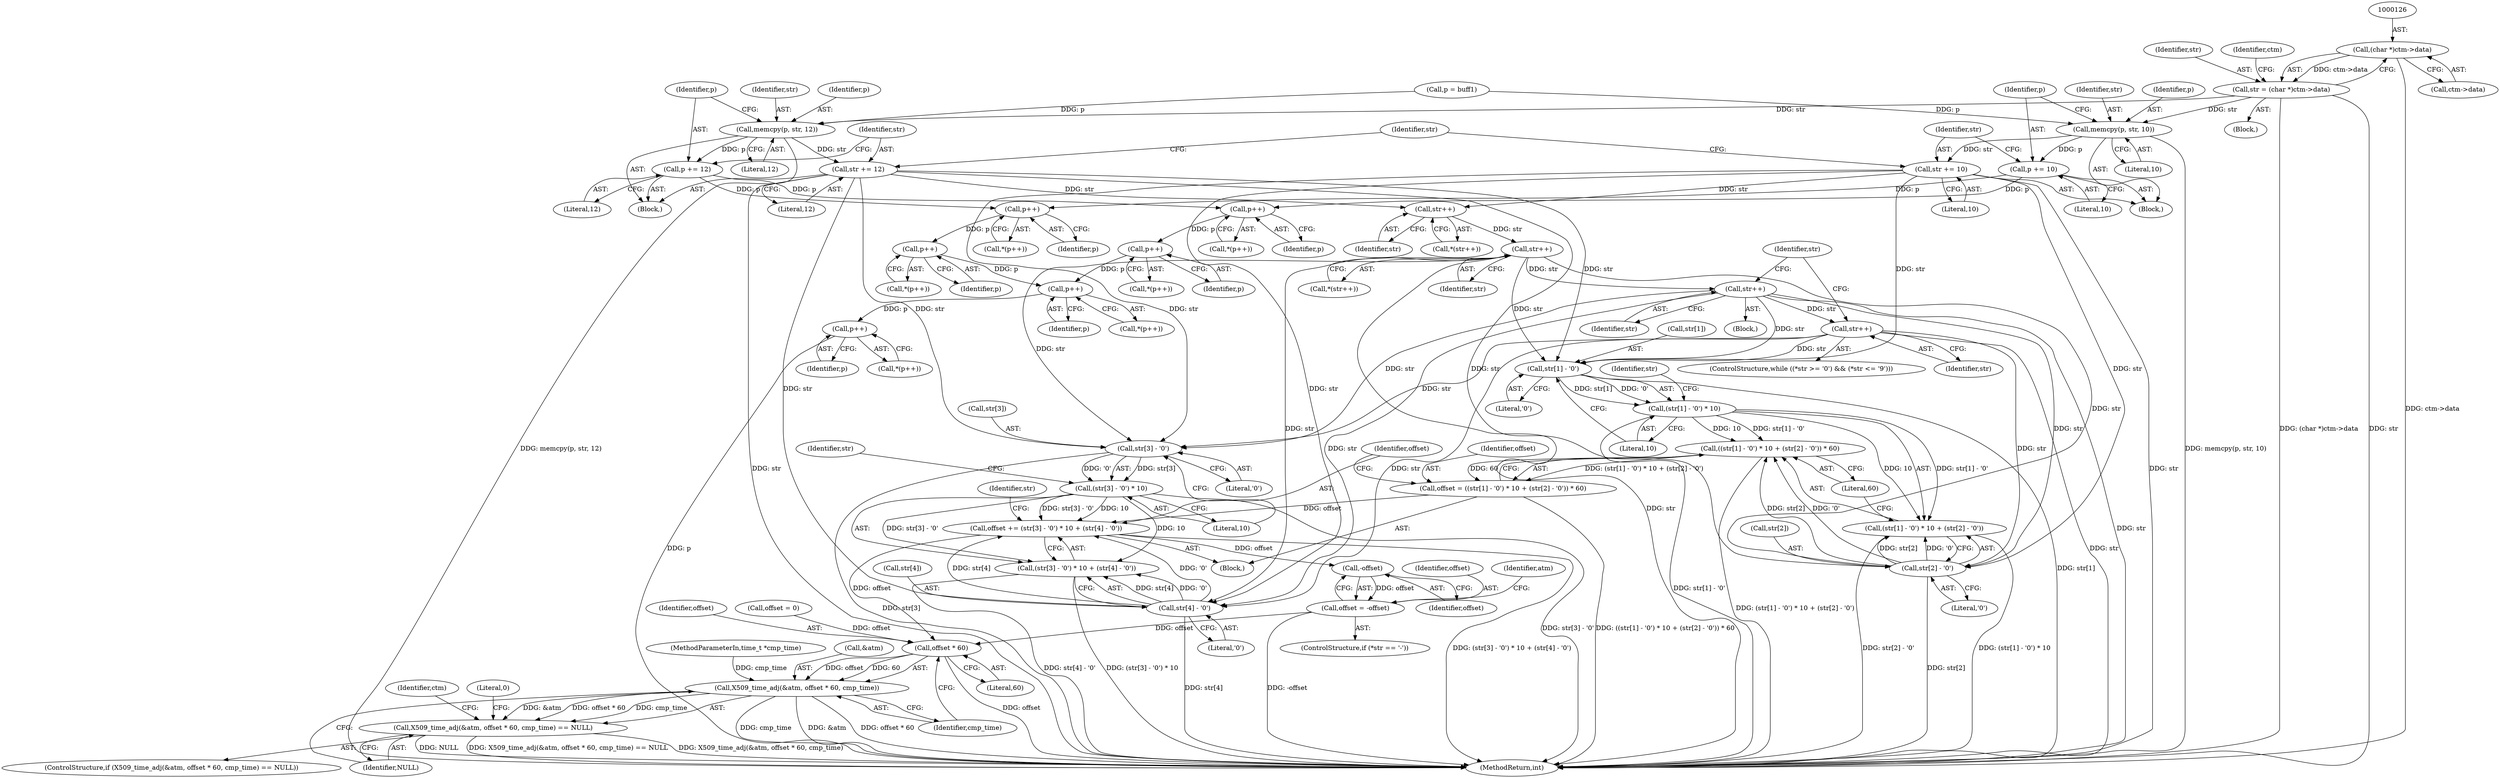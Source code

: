 digraph "0_openssl_f48b83b4fb7d6689584cf25f61ca63a4891f5b11@pointer" {
"1000125" [label="(Call,(char *)ctm->data)"];
"1000123" [label="(Call,str = (char *)ctm->data)"];
"1000147" [label="(Call,memcpy(p, str, 10))"];
"1000151" [label="(Call,p += 10)"];
"1000193" [label="(Call,p++)"];
"1000198" [label="(Call,p++)"];
"1000239" [label="(Call,p++)"];
"1000244" [label="(Call,p++)"];
"1000205" [label="(Call,p++)"];
"1000212" [label="(Call,p++)"];
"1000154" [label="(Call,str += 10)"];
"1000208" [label="(Call,str++)"];
"1000215" [label="(Call,str++)"];
"1000223" [label="(Call,str++)"];
"1000235" [label="(Call,str++)"];
"1000274" [label="(Call,str[1] - '0')"];
"1000273" [label="(Call,(str[1] - '0') * 10)"];
"1000271" [label="(Call,((str[1] - '0') * 10 + (str[2] - '0')) * 60)"];
"1000269" [label="(Call,offset = ((str[1] - '0') * 10 + (str[2] - '0')) * 60)"];
"1000286" [label="(Call,offset += (str[3] - '0') * 10 + (str[4] - '0'))"];
"1000308" [label="(Call,-offset)"];
"1000306" [label="(Call,offset = -offset)"];
"1000340" [label="(Call,offset * 60)"];
"1000337" [label="(Call,X509_time_adj(&atm, offset * 60, cmp_time))"];
"1000336" [label="(Call,X509_time_adj(&atm, offset * 60, cmp_time) == NULL)"];
"1000272" [label="(Call,(str[1] - '0') * 10 + (str[2] - '0'))"];
"1000280" [label="(Call,str[2] - '0')"];
"1000290" [label="(Call,str[3] - '0')"];
"1000289" [label="(Call,(str[3] - '0') * 10)"];
"1000288" [label="(Call,(str[3] - '0') * 10 + (str[4] - '0'))"];
"1000296" [label="(Call,str[4] - '0')"];
"1000165" [label="(Call,memcpy(p, str, 12))"];
"1000169" [label="(Call,p += 12)"];
"1000172" [label="(Call,str += 12)"];
"1000281" [label="(Call,str[2])"];
"1000244" [label="(Call,p++)"];
"1000296" [label="(Call,str[4] - '0')"];
"1000272" [label="(Call,(str[1] - '0') * 10 + (str[2] - '0'))"];
"1000282" [label="(Identifier,str)"];
"1000105" [label="(MethodParameterIn,time_t *cmp_time)"];
"1000153" [label="(Literal,10)"];
"1000235" [label="(Call,str++)"];
"1000123" [label="(Call,str = (char *)ctm->data)"];
"1000155" [label="(Identifier,str)"];
"1000300" [label="(Literal,'0')"];
"1000150" [label="(Literal,10)"];
"1000192" [label="(Call,*(p++))"];
"1000216" [label="(Identifier,str)"];
"1000239" [label="(Call,p++)"];
"1000169" [label="(Call,p += 12)"];
"1000106" [label="(Block,)"];
"1000280" [label="(Call,str[2] - '0')"];
"1000198" [label="(Call,p++)"];
"1000297" [label="(Call,str[4])"];
"1000340" [label="(Call,offset * 60)"];
"1000342" [label="(Literal,60)"];
"1000193" [label="(Call,p++)"];
"1000212" [label="(Call,p++)"];
"1000236" [label="(Identifier,str)"];
"1000166" [label="(Identifier,p)"];
"1000335" [label="(ControlStructure,if (X509_time_adj(&atm, offset * 60, cmp_time) == NULL))"];
"1000213" [label="(Identifier,p)"];
"1000194" [label="(Identifier,p)"];
"1000350" [label="(Identifier,ctm)"];
"1000344" [label="(Identifier,NULL)"];
"1000156" [label="(Literal,10)"];
"1000312" [label="(Identifier,atm)"];
"1000346" [label="(Literal,0)"];
"1000284" [label="(Literal,'0')"];
"1000147" [label="(Call,memcpy(p, str, 10))"];
"1000209" [label="(Identifier,str)"];
"1000275" [label="(Call,str[1])"];
"1000240" [label="(Identifier,p)"];
"1000222" [label="(Block,)"];
"1000229" [label="(Identifier,str)"];
"1000252" [label="(Call,offset = 0)"];
"1000274" [label="(Call,str[1] - '0')"];
"1000298" [label="(Identifier,str)"];
"1000152" [label="(Identifier,p)"];
"1000207" [label="(Call,*(str++))"];
"1000238" [label="(Call,*(p++))"];
"1000199" [label="(Identifier,p)"];
"1000341" [label="(Identifier,offset)"];
"1000158" [label="(Block,)"];
"1000214" [label="(Call,*(str++))"];
"1000204" [label="(Call,*(p++))"];
"1000285" [label="(Literal,60)"];
"1000295" [label="(Literal,10)"];
"1000269" [label="(Call,offset = ((str[1] - '0') * 10 + (str[2] - '0')) * 60)"];
"1000171" [label="(Literal,12)"];
"1000256" [label="(Block,)"];
"1000279" [label="(Literal,10)"];
"1000426" [label="(MethodReturn,int)"];
"1000337" [label="(Call,X509_time_adj(&atm, offset * 60, cmp_time))"];
"1000336" [label="(Call,X509_time_adj(&atm, offset * 60, cmp_time) == NULL)"];
"1000154" [label="(Call,str += 10)"];
"1000173" [label="(Identifier,str)"];
"1000170" [label="(Identifier,p)"];
"1000270" [label="(Identifier,offset)"];
"1000223" [label="(Call,str++)"];
"1000308" [label="(Call,-offset)"];
"1000151" [label="(Call,p += 10)"];
"1000206" [label="(Identifier,p)"];
"1000165" [label="(Call,memcpy(p, str, 12))"];
"1000309" [label="(Identifier,offset)"];
"1000197" [label="(Call,*(p++))"];
"1000211" [label="(Call,*(p++))"];
"1000149" [label="(Identifier,str)"];
"1000287" [label="(Identifier,offset)"];
"1000225" [label="(ControlStructure,while ((*str >= '0') && (*str <= '9')))"];
"1000304" [label="(Identifier,str)"];
"1000167" [label="(Identifier,str)"];
"1000127" [label="(Call,ctm->data)"];
"1000307" [label="(Identifier,offset)"];
"1000148" [label="(Identifier,p)"];
"1000286" [label="(Call,offset += (str[3] - '0') * 10 + (str[4] - '0'))"];
"1000289" [label="(Call,(str[3] - '0') * 10)"];
"1000243" [label="(Call,*(p++))"];
"1000338" [label="(Call,&atm)"];
"1000291" [label="(Call,str[3])"];
"1000124" [label="(Identifier,str)"];
"1000294" [label="(Literal,'0')"];
"1000168" [label="(Literal,12)"];
"1000115" [label="(Call,p = buff1)"];
"1000273" [label="(Call,(str[1] - '0') * 10)"];
"1000136" [label="(Block,)"];
"1000301" [label="(ControlStructure,if (*str == '-'))"];
"1000174" [label="(Literal,12)"];
"1000290" [label="(Call,str[3] - '0')"];
"1000133" [label="(Identifier,ctm)"];
"1000271" [label="(Call,((str[1] - '0') * 10 + (str[2] - '0')) * 60)"];
"1000125" [label="(Call,(char *)ctm->data)"];
"1000306" [label="(Call,offset = -offset)"];
"1000224" [label="(Identifier,str)"];
"1000288" [label="(Call,(str[3] - '0') * 10 + (str[4] - '0'))"];
"1000278" [label="(Literal,'0')"];
"1000245" [label="(Identifier,p)"];
"1000343" [label="(Identifier,cmp_time)"];
"1000208" [label="(Call,str++)"];
"1000179" [label="(Identifier,str)"];
"1000205" [label="(Call,p++)"];
"1000172" [label="(Call,str += 12)"];
"1000215" [label="(Call,str++)"];
"1000125" -> "1000123"  [label="AST: "];
"1000125" -> "1000127"  [label="CFG: "];
"1000126" -> "1000125"  [label="AST: "];
"1000127" -> "1000125"  [label="AST: "];
"1000123" -> "1000125"  [label="CFG: "];
"1000125" -> "1000426"  [label="DDG: ctm->data"];
"1000125" -> "1000123"  [label="DDG: ctm->data"];
"1000123" -> "1000106"  [label="AST: "];
"1000124" -> "1000123"  [label="AST: "];
"1000133" -> "1000123"  [label="CFG: "];
"1000123" -> "1000426"  [label="DDG: (char *)ctm->data"];
"1000123" -> "1000426"  [label="DDG: str"];
"1000123" -> "1000147"  [label="DDG: str"];
"1000123" -> "1000165"  [label="DDG: str"];
"1000147" -> "1000136"  [label="AST: "];
"1000147" -> "1000150"  [label="CFG: "];
"1000148" -> "1000147"  [label="AST: "];
"1000149" -> "1000147"  [label="AST: "];
"1000150" -> "1000147"  [label="AST: "];
"1000152" -> "1000147"  [label="CFG: "];
"1000147" -> "1000426"  [label="DDG: memcpy(p, str, 10)"];
"1000115" -> "1000147"  [label="DDG: p"];
"1000147" -> "1000151"  [label="DDG: p"];
"1000147" -> "1000154"  [label="DDG: str"];
"1000151" -> "1000136"  [label="AST: "];
"1000151" -> "1000153"  [label="CFG: "];
"1000152" -> "1000151"  [label="AST: "];
"1000153" -> "1000151"  [label="AST: "];
"1000155" -> "1000151"  [label="CFG: "];
"1000151" -> "1000193"  [label="DDG: p"];
"1000151" -> "1000205"  [label="DDG: p"];
"1000193" -> "1000192"  [label="AST: "];
"1000193" -> "1000194"  [label="CFG: "];
"1000194" -> "1000193"  [label="AST: "];
"1000192" -> "1000193"  [label="CFG: "];
"1000169" -> "1000193"  [label="DDG: p"];
"1000193" -> "1000198"  [label="DDG: p"];
"1000198" -> "1000197"  [label="AST: "];
"1000198" -> "1000199"  [label="CFG: "];
"1000199" -> "1000198"  [label="AST: "];
"1000197" -> "1000198"  [label="CFG: "];
"1000198" -> "1000239"  [label="DDG: p"];
"1000239" -> "1000238"  [label="AST: "];
"1000239" -> "1000240"  [label="CFG: "];
"1000240" -> "1000239"  [label="AST: "];
"1000238" -> "1000239"  [label="CFG: "];
"1000212" -> "1000239"  [label="DDG: p"];
"1000239" -> "1000244"  [label="DDG: p"];
"1000244" -> "1000243"  [label="AST: "];
"1000244" -> "1000245"  [label="CFG: "];
"1000245" -> "1000244"  [label="AST: "];
"1000243" -> "1000244"  [label="CFG: "];
"1000244" -> "1000426"  [label="DDG: p"];
"1000205" -> "1000204"  [label="AST: "];
"1000205" -> "1000206"  [label="CFG: "];
"1000206" -> "1000205"  [label="AST: "];
"1000204" -> "1000205"  [label="CFG: "];
"1000169" -> "1000205"  [label="DDG: p"];
"1000205" -> "1000212"  [label="DDG: p"];
"1000212" -> "1000211"  [label="AST: "];
"1000212" -> "1000213"  [label="CFG: "];
"1000213" -> "1000212"  [label="AST: "];
"1000211" -> "1000212"  [label="CFG: "];
"1000154" -> "1000136"  [label="AST: "];
"1000154" -> "1000156"  [label="CFG: "];
"1000155" -> "1000154"  [label="AST: "];
"1000156" -> "1000154"  [label="AST: "];
"1000179" -> "1000154"  [label="CFG: "];
"1000154" -> "1000426"  [label="DDG: str"];
"1000154" -> "1000208"  [label="DDG: str"];
"1000154" -> "1000274"  [label="DDG: str"];
"1000154" -> "1000280"  [label="DDG: str"];
"1000154" -> "1000290"  [label="DDG: str"];
"1000154" -> "1000296"  [label="DDG: str"];
"1000208" -> "1000207"  [label="AST: "];
"1000208" -> "1000209"  [label="CFG: "];
"1000209" -> "1000208"  [label="AST: "];
"1000207" -> "1000208"  [label="CFG: "];
"1000172" -> "1000208"  [label="DDG: str"];
"1000208" -> "1000215"  [label="DDG: str"];
"1000215" -> "1000214"  [label="AST: "];
"1000215" -> "1000216"  [label="CFG: "];
"1000216" -> "1000215"  [label="AST: "];
"1000214" -> "1000215"  [label="CFG: "];
"1000215" -> "1000426"  [label="DDG: str"];
"1000215" -> "1000223"  [label="DDG: str"];
"1000215" -> "1000274"  [label="DDG: str"];
"1000215" -> "1000280"  [label="DDG: str"];
"1000215" -> "1000290"  [label="DDG: str"];
"1000215" -> "1000296"  [label="DDG: str"];
"1000223" -> "1000222"  [label="AST: "];
"1000223" -> "1000224"  [label="CFG: "];
"1000224" -> "1000223"  [label="AST: "];
"1000229" -> "1000223"  [label="CFG: "];
"1000223" -> "1000426"  [label="DDG: str"];
"1000223" -> "1000235"  [label="DDG: str"];
"1000223" -> "1000274"  [label="DDG: str"];
"1000223" -> "1000280"  [label="DDG: str"];
"1000223" -> "1000290"  [label="DDG: str"];
"1000223" -> "1000296"  [label="DDG: str"];
"1000235" -> "1000225"  [label="AST: "];
"1000235" -> "1000236"  [label="CFG: "];
"1000236" -> "1000235"  [label="AST: "];
"1000229" -> "1000235"  [label="CFG: "];
"1000235" -> "1000426"  [label="DDG: str"];
"1000235" -> "1000274"  [label="DDG: str"];
"1000235" -> "1000280"  [label="DDG: str"];
"1000235" -> "1000290"  [label="DDG: str"];
"1000235" -> "1000296"  [label="DDG: str"];
"1000274" -> "1000273"  [label="AST: "];
"1000274" -> "1000278"  [label="CFG: "];
"1000275" -> "1000274"  [label="AST: "];
"1000278" -> "1000274"  [label="AST: "];
"1000279" -> "1000274"  [label="CFG: "];
"1000274" -> "1000426"  [label="DDG: str[1]"];
"1000274" -> "1000273"  [label="DDG: str[1]"];
"1000274" -> "1000273"  [label="DDG: '0'"];
"1000172" -> "1000274"  [label="DDG: str"];
"1000273" -> "1000272"  [label="AST: "];
"1000273" -> "1000279"  [label="CFG: "];
"1000279" -> "1000273"  [label="AST: "];
"1000282" -> "1000273"  [label="CFG: "];
"1000273" -> "1000426"  [label="DDG: str[1] - '0'"];
"1000273" -> "1000271"  [label="DDG: str[1] - '0'"];
"1000273" -> "1000271"  [label="DDG: 10"];
"1000273" -> "1000272"  [label="DDG: str[1] - '0'"];
"1000273" -> "1000272"  [label="DDG: 10"];
"1000271" -> "1000269"  [label="AST: "];
"1000271" -> "1000285"  [label="CFG: "];
"1000272" -> "1000271"  [label="AST: "];
"1000285" -> "1000271"  [label="AST: "];
"1000269" -> "1000271"  [label="CFG: "];
"1000271" -> "1000426"  [label="DDG: (str[1] - '0') * 10 + (str[2] - '0')"];
"1000271" -> "1000269"  [label="DDG: (str[1] - '0') * 10 + (str[2] - '0')"];
"1000271" -> "1000269"  [label="DDG: 60"];
"1000280" -> "1000271"  [label="DDG: str[2]"];
"1000280" -> "1000271"  [label="DDG: '0'"];
"1000269" -> "1000256"  [label="AST: "];
"1000270" -> "1000269"  [label="AST: "];
"1000287" -> "1000269"  [label="CFG: "];
"1000269" -> "1000426"  [label="DDG: ((str[1] - '0') * 10 + (str[2] - '0')) * 60"];
"1000269" -> "1000286"  [label="DDG: offset"];
"1000286" -> "1000256"  [label="AST: "];
"1000286" -> "1000288"  [label="CFG: "];
"1000287" -> "1000286"  [label="AST: "];
"1000288" -> "1000286"  [label="AST: "];
"1000304" -> "1000286"  [label="CFG: "];
"1000286" -> "1000426"  [label="DDG: (str[3] - '0') * 10 + (str[4] - '0')"];
"1000289" -> "1000286"  [label="DDG: str[3] - '0'"];
"1000289" -> "1000286"  [label="DDG: 10"];
"1000296" -> "1000286"  [label="DDG: str[4]"];
"1000296" -> "1000286"  [label="DDG: '0'"];
"1000286" -> "1000308"  [label="DDG: offset"];
"1000286" -> "1000340"  [label="DDG: offset"];
"1000308" -> "1000306"  [label="AST: "];
"1000308" -> "1000309"  [label="CFG: "];
"1000309" -> "1000308"  [label="AST: "];
"1000306" -> "1000308"  [label="CFG: "];
"1000308" -> "1000306"  [label="DDG: offset"];
"1000306" -> "1000301"  [label="AST: "];
"1000307" -> "1000306"  [label="AST: "];
"1000312" -> "1000306"  [label="CFG: "];
"1000306" -> "1000426"  [label="DDG: -offset"];
"1000306" -> "1000340"  [label="DDG: offset"];
"1000340" -> "1000337"  [label="AST: "];
"1000340" -> "1000342"  [label="CFG: "];
"1000341" -> "1000340"  [label="AST: "];
"1000342" -> "1000340"  [label="AST: "];
"1000343" -> "1000340"  [label="CFG: "];
"1000340" -> "1000426"  [label="DDG: offset"];
"1000340" -> "1000337"  [label="DDG: offset"];
"1000340" -> "1000337"  [label="DDG: 60"];
"1000252" -> "1000340"  [label="DDG: offset"];
"1000337" -> "1000336"  [label="AST: "];
"1000337" -> "1000343"  [label="CFG: "];
"1000338" -> "1000337"  [label="AST: "];
"1000343" -> "1000337"  [label="AST: "];
"1000344" -> "1000337"  [label="CFG: "];
"1000337" -> "1000426"  [label="DDG: cmp_time"];
"1000337" -> "1000426"  [label="DDG: &atm"];
"1000337" -> "1000426"  [label="DDG: offset * 60"];
"1000337" -> "1000336"  [label="DDG: &atm"];
"1000337" -> "1000336"  [label="DDG: offset * 60"];
"1000337" -> "1000336"  [label="DDG: cmp_time"];
"1000105" -> "1000337"  [label="DDG: cmp_time"];
"1000336" -> "1000335"  [label="AST: "];
"1000336" -> "1000344"  [label="CFG: "];
"1000344" -> "1000336"  [label="AST: "];
"1000346" -> "1000336"  [label="CFG: "];
"1000350" -> "1000336"  [label="CFG: "];
"1000336" -> "1000426"  [label="DDG: NULL"];
"1000336" -> "1000426"  [label="DDG: X509_time_adj(&atm, offset * 60, cmp_time) == NULL"];
"1000336" -> "1000426"  [label="DDG: X509_time_adj(&atm, offset * 60, cmp_time)"];
"1000272" -> "1000280"  [label="CFG: "];
"1000280" -> "1000272"  [label="AST: "];
"1000285" -> "1000272"  [label="CFG: "];
"1000272" -> "1000426"  [label="DDG: str[2] - '0'"];
"1000272" -> "1000426"  [label="DDG: (str[1] - '0') * 10"];
"1000280" -> "1000272"  [label="DDG: str[2]"];
"1000280" -> "1000272"  [label="DDG: '0'"];
"1000280" -> "1000284"  [label="CFG: "];
"1000281" -> "1000280"  [label="AST: "];
"1000284" -> "1000280"  [label="AST: "];
"1000280" -> "1000426"  [label="DDG: str[2]"];
"1000172" -> "1000280"  [label="DDG: str"];
"1000290" -> "1000289"  [label="AST: "];
"1000290" -> "1000294"  [label="CFG: "];
"1000291" -> "1000290"  [label="AST: "];
"1000294" -> "1000290"  [label="AST: "];
"1000295" -> "1000290"  [label="CFG: "];
"1000290" -> "1000426"  [label="DDG: str[3]"];
"1000290" -> "1000289"  [label="DDG: str[3]"];
"1000290" -> "1000289"  [label="DDG: '0'"];
"1000172" -> "1000290"  [label="DDG: str"];
"1000289" -> "1000288"  [label="AST: "];
"1000289" -> "1000295"  [label="CFG: "];
"1000295" -> "1000289"  [label="AST: "];
"1000298" -> "1000289"  [label="CFG: "];
"1000289" -> "1000426"  [label="DDG: str[3] - '0'"];
"1000289" -> "1000288"  [label="DDG: str[3] - '0'"];
"1000289" -> "1000288"  [label="DDG: 10"];
"1000288" -> "1000296"  [label="CFG: "];
"1000296" -> "1000288"  [label="AST: "];
"1000288" -> "1000426"  [label="DDG: str[4] - '0'"];
"1000288" -> "1000426"  [label="DDG: (str[3] - '0') * 10"];
"1000296" -> "1000288"  [label="DDG: str[4]"];
"1000296" -> "1000288"  [label="DDG: '0'"];
"1000296" -> "1000300"  [label="CFG: "];
"1000297" -> "1000296"  [label="AST: "];
"1000300" -> "1000296"  [label="AST: "];
"1000296" -> "1000426"  [label="DDG: str[4]"];
"1000172" -> "1000296"  [label="DDG: str"];
"1000165" -> "1000158"  [label="AST: "];
"1000165" -> "1000168"  [label="CFG: "];
"1000166" -> "1000165"  [label="AST: "];
"1000167" -> "1000165"  [label="AST: "];
"1000168" -> "1000165"  [label="AST: "];
"1000170" -> "1000165"  [label="CFG: "];
"1000165" -> "1000426"  [label="DDG: memcpy(p, str, 12)"];
"1000115" -> "1000165"  [label="DDG: p"];
"1000165" -> "1000169"  [label="DDG: p"];
"1000165" -> "1000172"  [label="DDG: str"];
"1000169" -> "1000158"  [label="AST: "];
"1000169" -> "1000171"  [label="CFG: "];
"1000170" -> "1000169"  [label="AST: "];
"1000171" -> "1000169"  [label="AST: "];
"1000173" -> "1000169"  [label="CFG: "];
"1000172" -> "1000158"  [label="AST: "];
"1000172" -> "1000174"  [label="CFG: "];
"1000173" -> "1000172"  [label="AST: "];
"1000174" -> "1000172"  [label="AST: "];
"1000179" -> "1000172"  [label="CFG: "];
"1000172" -> "1000426"  [label="DDG: str"];
}

